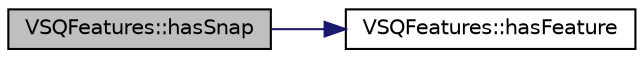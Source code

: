 digraph "VSQFeatures::hasSnap"
{
 // LATEX_PDF_SIZE
  edge [fontname="Helvetica",fontsize="10",labelfontname="Helvetica",labelfontsize="10"];
  node [fontname="Helvetica",fontsize="10",shape=record];
  rankdir="LR";
  Node1 [label="VSQFeatures::hasSnap",height=0.2,width=0.4,color="black", fillcolor="grey75", style="filled", fontcolor="black",tooltip="Test snap feature."];
  Node1 -> Node2 [color="midnightblue",fontsize="10",style="solid",fontname="Helvetica"];
  Node2 [label="VSQFeatures::hasFeature",height=0.2,width=0.4,color="black", fillcolor="white", style="filled",URL="$class_v_s_q_features.html#a1e3973ed201b7c480bf071c0697a7012",tooltip="Test feature."];
}
